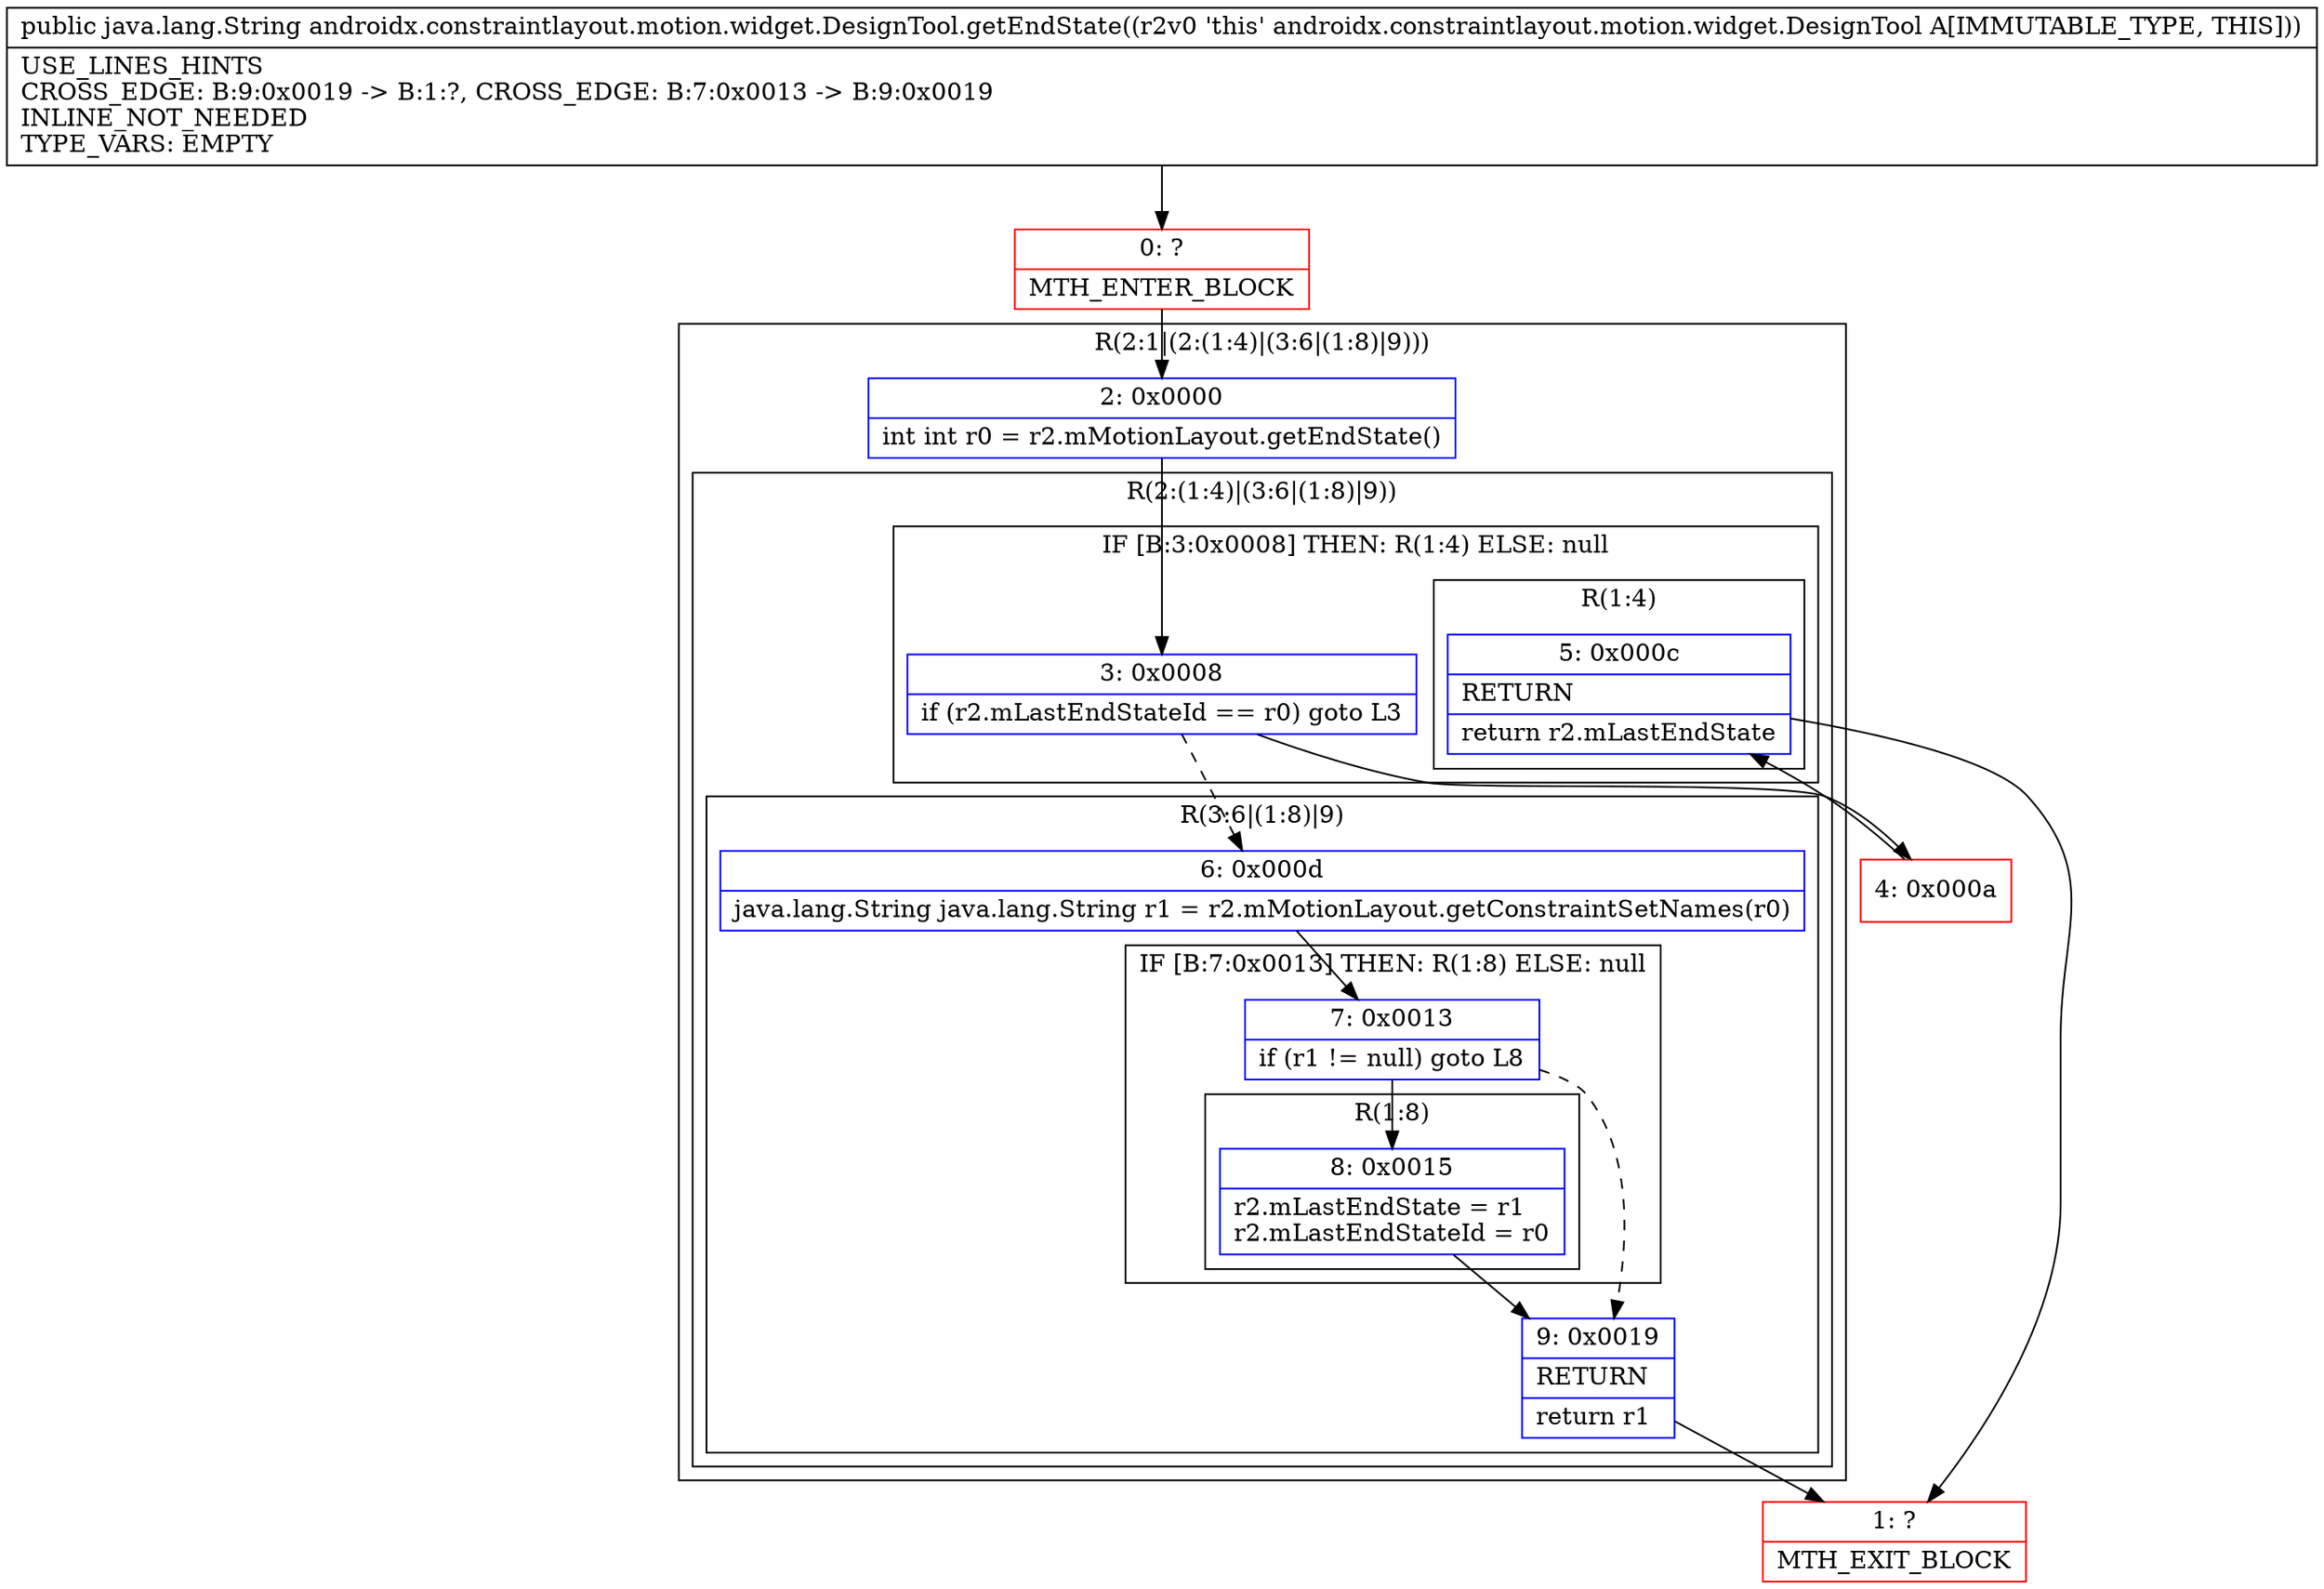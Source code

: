 digraph "CFG forandroidx.constraintlayout.motion.widget.DesignTool.getEndState()Ljava\/lang\/String;" {
subgraph cluster_Region_732425918 {
label = "R(2:1|(2:(1:4)|(3:6|(1:8)|9)))";
node [shape=record,color=blue];
Node_2 [shape=record,label="{2\:\ 0x0000|int int r0 = r2.mMotionLayout.getEndState()\l}"];
subgraph cluster_Region_37150405 {
label = "R(2:(1:4)|(3:6|(1:8)|9))";
node [shape=record,color=blue];
subgraph cluster_IfRegion_409139045 {
label = "IF [B:3:0x0008] THEN: R(1:4) ELSE: null";
node [shape=record,color=blue];
Node_3 [shape=record,label="{3\:\ 0x0008|if (r2.mLastEndStateId == r0) goto L3\l}"];
subgraph cluster_Region_1147406153 {
label = "R(1:4)";
node [shape=record,color=blue];
Node_5 [shape=record,label="{5\:\ 0x000c|RETURN\l|return r2.mLastEndState\l}"];
}
}
subgraph cluster_Region_1778681816 {
label = "R(3:6|(1:8)|9)";
node [shape=record,color=blue];
Node_6 [shape=record,label="{6\:\ 0x000d|java.lang.String java.lang.String r1 = r2.mMotionLayout.getConstraintSetNames(r0)\l}"];
subgraph cluster_IfRegion_429787453 {
label = "IF [B:7:0x0013] THEN: R(1:8) ELSE: null";
node [shape=record,color=blue];
Node_7 [shape=record,label="{7\:\ 0x0013|if (r1 != null) goto L8\l}"];
subgraph cluster_Region_223925302 {
label = "R(1:8)";
node [shape=record,color=blue];
Node_8 [shape=record,label="{8\:\ 0x0015|r2.mLastEndState = r1\lr2.mLastEndStateId = r0\l}"];
}
}
Node_9 [shape=record,label="{9\:\ 0x0019|RETURN\l|return r1\l}"];
}
}
}
Node_0 [shape=record,color=red,label="{0\:\ ?|MTH_ENTER_BLOCK\l}"];
Node_4 [shape=record,color=red,label="{4\:\ 0x000a}"];
Node_1 [shape=record,color=red,label="{1\:\ ?|MTH_EXIT_BLOCK\l}"];
MethodNode[shape=record,label="{public java.lang.String androidx.constraintlayout.motion.widget.DesignTool.getEndState((r2v0 'this' androidx.constraintlayout.motion.widget.DesignTool A[IMMUTABLE_TYPE, THIS]))  | USE_LINES_HINTS\lCROSS_EDGE: B:9:0x0019 \-\> B:1:?, CROSS_EDGE: B:7:0x0013 \-\> B:9:0x0019\lINLINE_NOT_NEEDED\lTYPE_VARS: EMPTY\l}"];
MethodNode -> Node_0;Node_2 -> Node_3;
Node_3 -> Node_4;
Node_3 -> Node_6[style=dashed];
Node_5 -> Node_1;
Node_6 -> Node_7;
Node_7 -> Node_8;
Node_7 -> Node_9[style=dashed];
Node_8 -> Node_9;
Node_9 -> Node_1;
Node_0 -> Node_2;
Node_4 -> Node_5;
}

